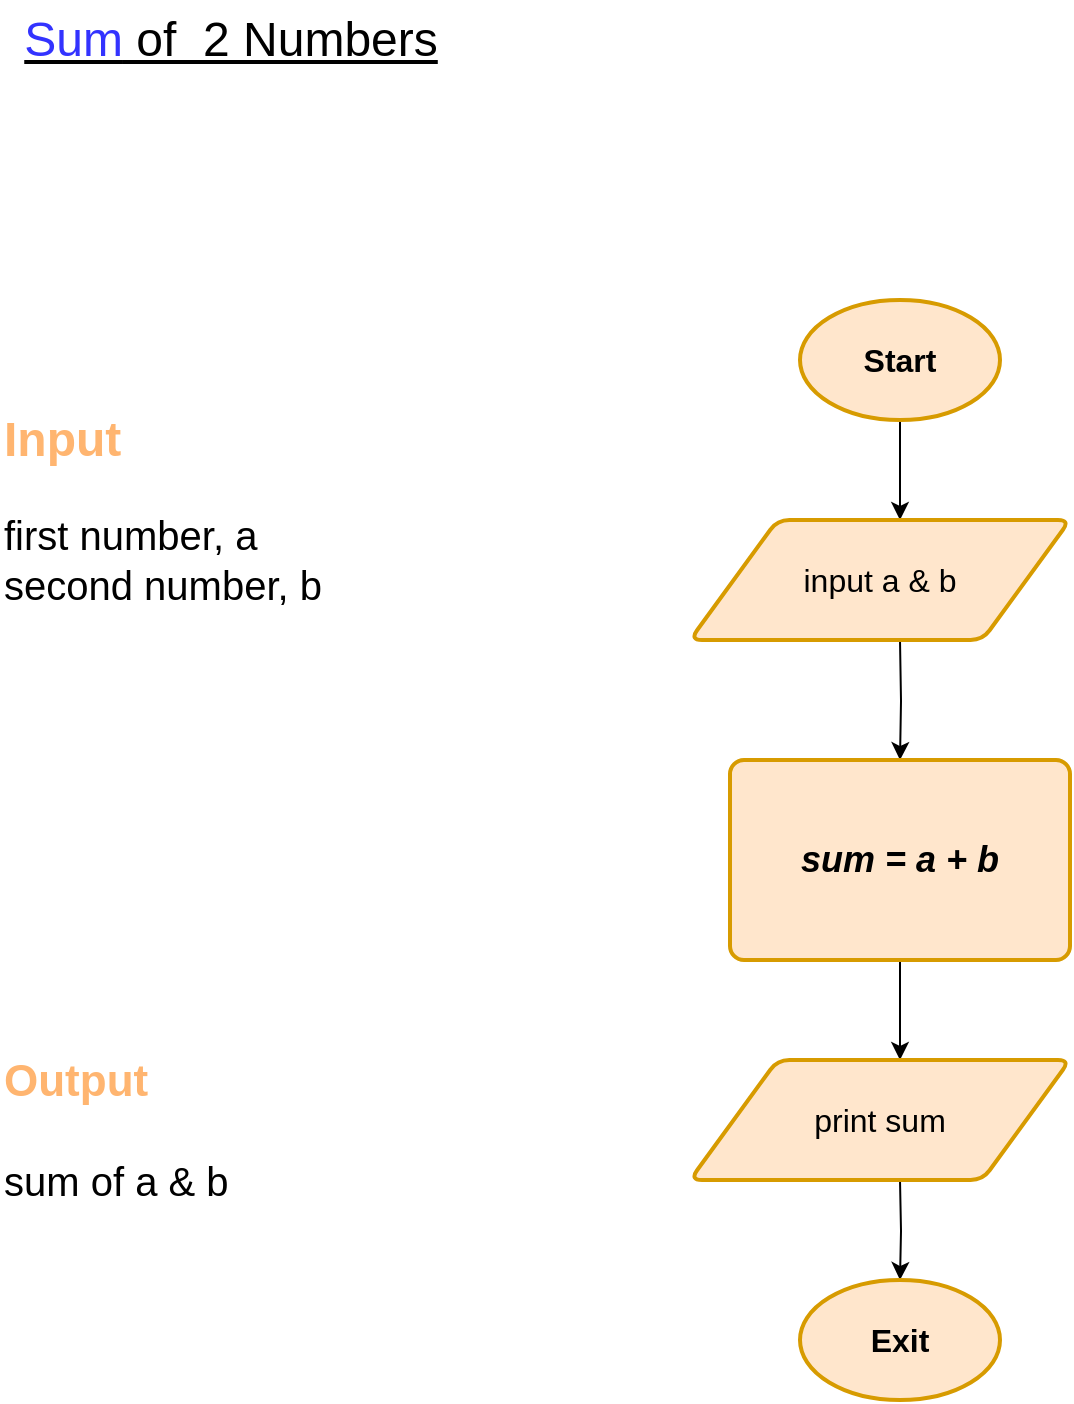 <mxfile version="26.0.16">
  <diagram name="Page-1" id="-JRjd5JPyz_IwhVoC2mc">
    <mxGraphModel dx="1434" dy="884" grid="1" gridSize="10" guides="1" tooltips="1" connect="1" arrows="1" fold="1" page="1" pageScale="1" pageWidth="850" pageHeight="1100" math="0" shadow="0">
      <root>
        <mxCell id="0" />
        <mxCell id="1" parent="0" />
        <mxCell id="WwejdNNeYX41qym5pzjh-6" style="edgeStyle=orthogonalEdgeStyle;rounded=0;orthogonalLoop=1;jettySize=auto;html=1;" edge="1" parent="1" source="WwejdNNeYX41qym5pzjh-1">
          <mxGeometry relative="1" as="geometry">
            <mxPoint x="530" y="340" as="targetPoint" />
          </mxGeometry>
        </mxCell>
        <mxCell id="WwejdNNeYX41qym5pzjh-1" value="Start" style="strokeWidth=2;html=1;shape=mxgraph.flowchart.start_1;whiteSpace=wrap;fillColor=#ffe6cc;strokeColor=#d79b00;fontStyle=1;fontSize=16;" vertex="1" parent="1">
          <mxGeometry x="480" y="230" width="100" height="60" as="geometry" />
        </mxCell>
        <mxCell id="WwejdNNeYX41qym5pzjh-7" style="edgeStyle=orthogonalEdgeStyle;rounded=0;orthogonalLoop=1;jettySize=auto;html=1;entryX=0.5;entryY=0;entryDx=0;entryDy=0;" edge="1" parent="1" target="WwejdNNeYX41qym5pzjh-3">
          <mxGeometry relative="1" as="geometry">
            <mxPoint x="530" y="400" as="sourcePoint" />
          </mxGeometry>
        </mxCell>
        <mxCell id="WwejdNNeYX41qym5pzjh-2" value="input a &amp;amp; b" style="shape=parallelogram;html=1;strokeWidth=2;perimeter=parallelogramPerimeter;whiteSpace=wrap;rounded=1;arcSize=12;size=0.23;fillColor=#ffe6cc;strokeColor=#d79b00;fontStyle=0;fontSize=16;" vertex="1" parent="1">
          <mxGeometry x="425" y="340" width="190" height="60" as="geometry" />
        </mxCell>
        <mxCell id="WwejdNNeYX41qym5pzjh-8" style="edgeStyle=orthogonalEdgeStyle;rounded=0;orthogonalLoop=1;jettySize=auto;html=1;entryX=0.5;entryY=0;entryDx=0;entryDy=0;" edge="1" parent="1" source="WwejdNNeYX41qym5pzjh-3">
          <mxGeometry relative="1" as="geometry">
            <mxPoint x="530" y="610" as="targetPoint" />
          </mxGeometry>
        </mxCell>
        <mxCell id="WwejdNNeYX41qym5pzjh-3" value="sum = a + b" style="rounded=1;whiteSpace=wrap;html=1;absoluteArcSize=1;arcSize=14;strokeWidth=2;fillColor=#ffe6cc;strokeColor=#d79b00;fontStyle=3;fontSize=18;" vertex="1" parent="1">
          <mxGeometry x="445" y="460" width="170" height="100" as="geometry" />
        </mxCell>
        <mxCell id="WwejdNNeYX41qym5pzjh-9" style="edgeStyle=orthogonalEdgeStyle;rounded=0;orthogonalLoop=1;jettySize=auto;html=1;" edge="1" parent="1" target="WwejdNNeYX41qym5pzjh-5">
          <mxGeometry relative="1" as="geometry">
            <mxPoint x="530" y="670" as="sourcePoint" />
          </mxGeometry>
        </mxCell>
        <mxCell id="WwejdNNeYX41qym5pzjh-4" value="print sum" style="shape=parallelogram;html=1;strokeWidth=2;perimeter=parallelogramPerimeter;whiteSpace=wrap;rounded=1;arcSize=12;size=0.23;fillColor=#ffe6cc;strokeColor=#d79b00;fontSize=16;" vertex="1" parent="1">
          <mxGeometry x="425" y="610" width="190" height="60" as="geometry" />
        </mxCell>
        <mxCell id="WwejdNNeYX41qym5pzjh-5" value="Exit" style="strokeWidth=2;html=1;shape=mxgraph.flowchart.start_1;whiteSpace=wrap;fillColor=#ffe6cc;strokeColor=#d79b00;fontStyle=1;fontSize=16;" vertex="1" parent="1">
          <mxGeometry x="480" y="720" width="100" height="60" as="geometry" />
        </mxCell>
        <mxCell id="WwejdNNeYX41qym5pzjh-10" value="&lt;font style=&quot;color: rgb(51, 51, 255);&quot;&gt;Sum&lt;/font&gt; of&amp;nbsp; 2 Numbers" style="text;html=1;align=center;verticalAlign=middle;resizable=0;points=[];autosize=1;strokeColor=none;fillColor=none;fontStyle=4;fontSize=24;" vertex="1" parent="1">
          <mxGeometry x="80" y="80" width="230" height="40" as="geometry" />
        </mxCell>
        <mxCell id="WwejdNNeYX41qym5pzjh-11" value="&lt;font style=&quot;color: rgb(255, 181, 112); font-size: 24px;&quot;&gt;&lt;b style=&quot;&quot;&gt;Input&lt;/b&gt;&lt;/font&gt;&lt;div&gt;&lt;br&gt;&lt;/div&gt;&lt;div&gt;&lt;font style=&quot;font-size: 20px;&quot;&gt;first number, a&lt;/font&gt;&lt;/div&gt;&lt;div&gt;&lt;font style=&quot;font-size: 20px;&quot;&gt;second number, b&lt;/font&gt;&lt;/div&gt;" style="text;html=1;align=left;verticalAlign=middle;resizable=0;points=[];autosize=1;strokeColor=none;fillColor=none;fontSize=18;" vertex="1" parent="1">
          <mxGeometry x="80" y="280" width="180" height="110" as="geometry" />
        </mxCell>
        <mxCell id="WwejdNNeYX41qym5pzjh-12" value="&lt;font style=&quot;font-size: 22px; color: rgb(255, 181, 112);&quot;&gt;&lt;b&gt;Output&lt;/b&gt;&lt;/font&gt;&lt;div&gt;&lt;br&gt;&lt;div&gt;sum of a &amp;amp; b&lt;/div&gt;&lt;/div&gt;" style="text;html=1;align=left;verticalAlign=middle;resizable=0;points=[];autosize=1;strokeColor=none;fillColor=none;fontSize=20;" vertex="1" parent="1">
          <mxGeometry x="80" y="600" width="140" height="90" as="geometry" />
        </mxCell>
      </root>
    </mxGraphModel>
  </diagram>
</mxfile>
